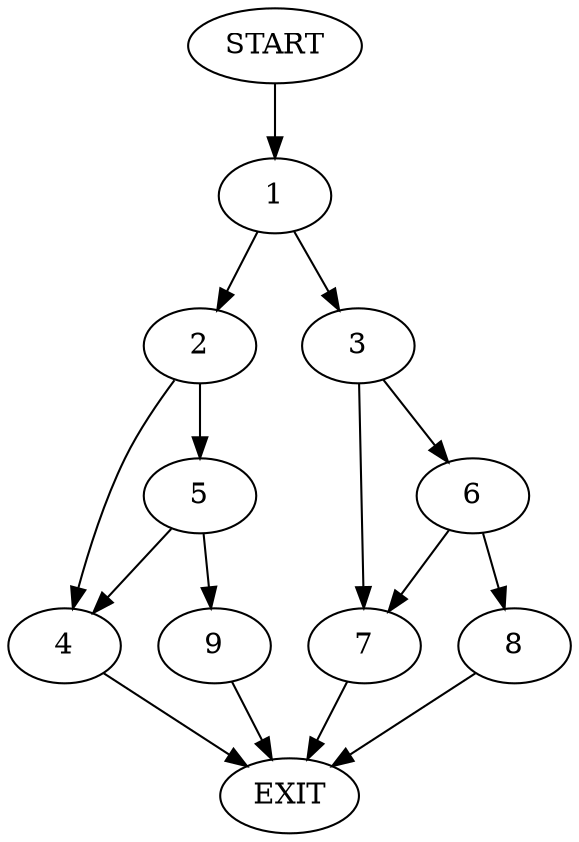 digraph {
0 [label="START"]
10 [label="EXIT"]
0 -> 1
1 -> 2
1 -> 3
2 -> 4
2 -> 5
3 -> 6
3 -> 7
7 -> 10
6 -> 7
6 -> 8
8 -> 10
5 -> 4
5 -> 9
4 -> 10
9 -> 10
}
